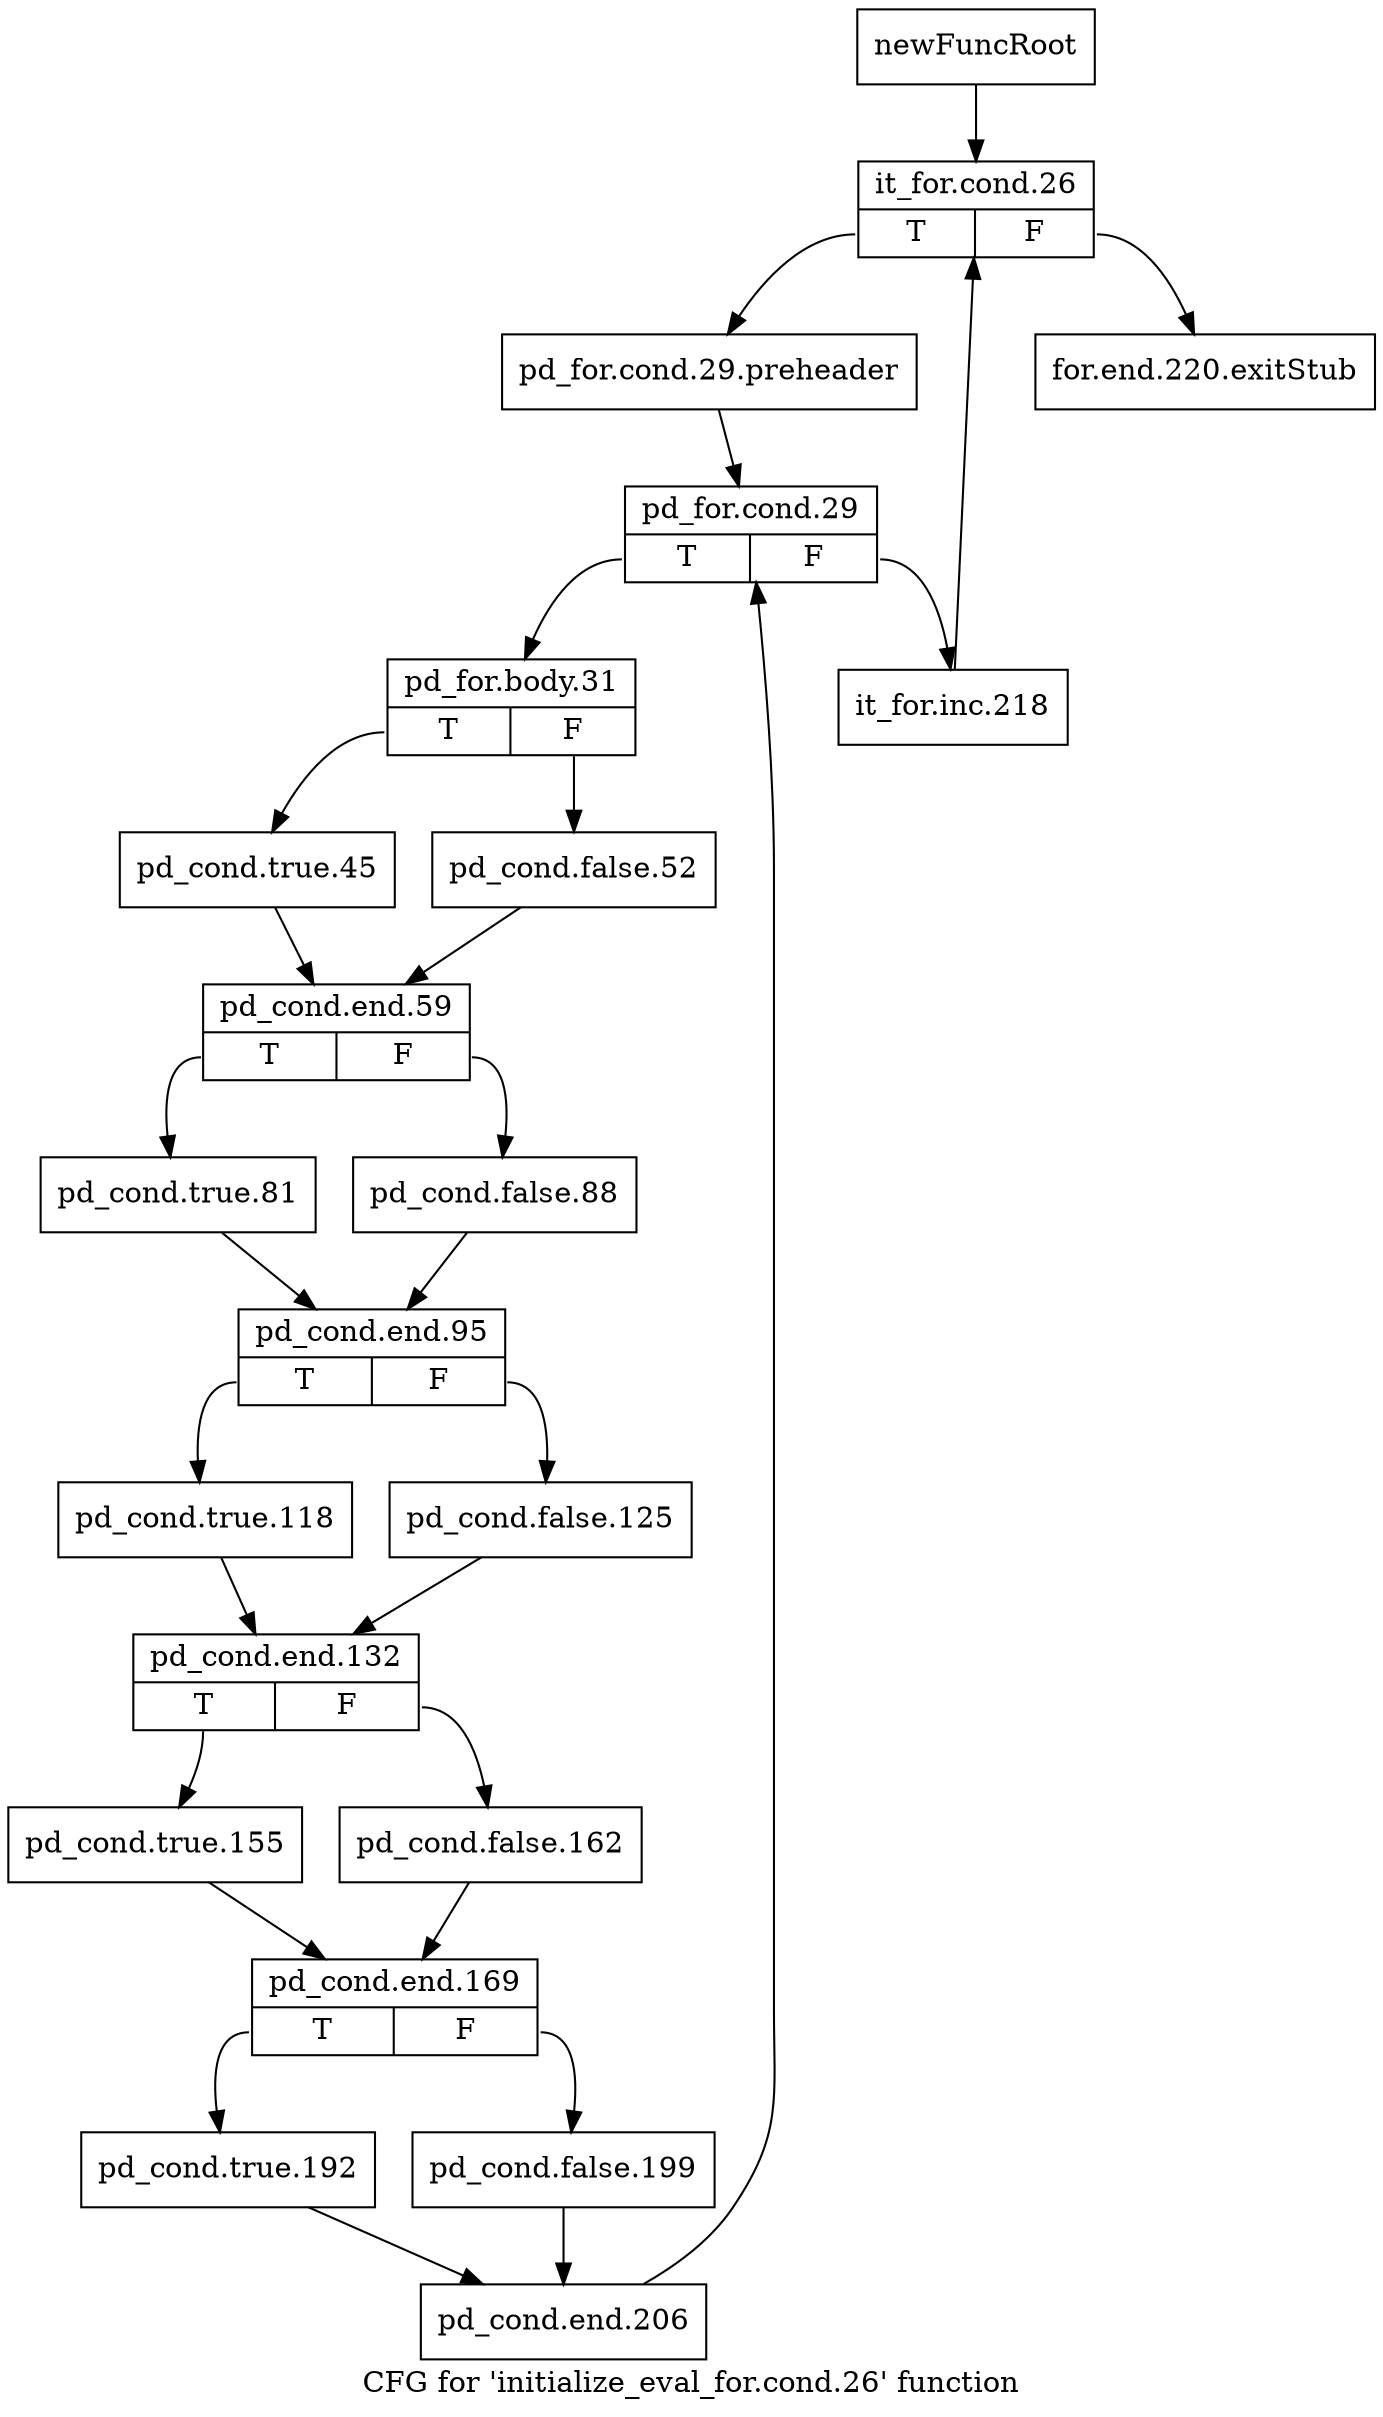digraph "CFG for 'initialize_eval_for.cond.26' function" {
	label="CFG for 'initialize_eval_for.cond.26' function";

	Node0xfbfb70 [shape=record,label="{newFuncRoot}"];
	Node0xfbfb70 -> Node0xfc0070;
	Node0xfbfbc0 [shape=record,label="{for.end.220.exitStub}"];
	Node0xfc0070 [shape=record,label="{it_for.cond.26|{<s0>T|<s1>F}}"];
	Node0xfc0070:s0 -> Node0xfc00c0;
	Node0xfc0070:s1 -> Node0xfbfbc0;
	Node0xfc00c0 [shape=record,label="{pd_for.cond.29.preheader}"];
	Node0xfc00c0 -> Node0xfc0110;
	Node0xfc0110 [shape=record,label="{pd_for.cond.29|{<s0>T|<s1>F}}"];
	Node0xfc0110:s0 -> Node0xfc01b0;
	Node0xfc0110:s1 -> Node0xfc0160;
	Node0xfc0160 [shape=record,label="{it_for.inc.218}"];
	Node0xfc0160 -> Node0xfc0070;
	Node0xfc01b0 [shape=record,label="{pd_for.body.31|{<s0>T|<s1>F}}"];
	Node0xfc01b0:s0 -> Node0xfc0250;
	Node0xfc01b0:s1 -> Node0xfc0200;
	Node0xfc0200 [shape=record,label="{pd_cond.false.52}"];
	Node0xfc0200 -> Node0xfc02a0;
	Node0xfc0250 [shape=record,label="{pd_cond.true.45}"];
	Node0xfc0250 -> Node0xfc02a0;
	Node0xfc02a0 [shape=record,label="{pd_cond.end.59|{<s0>T|<s1>F}}"];
	Node0xfc02a0:s0 -> Node0xfc0340;
	Node0xfc02a0:s1 -> Node0xfc02f0;
	Node0xfc02f0 [shape=record,label="{pd_cond.false.88}"];
	Node0xfc02f0 -> Node0xfc0390;
	Node0xfc0340 [shape=record,label="{pd_cond.true.81}"];
	Node0xfc0340 -> Node0xfc0390;
	Node0xfc0390 [shape=record,label="{pd_cond.end.95|{<s0>T|<s1>F}}"];
	Node0xfc0390:s0 -> Node0xfc0430;
	Node0xfc0390:s1 -> Node0xfc03e0;
	Node0xfc03e0 [shape=record,label="{pd_cond.false.125}"];
	Node0xfc03e0 -> Node0xfc0480;
	Node0xfc0430 [shape=record,label="{pd_cond.true.118}"];
	Node0xfc0430 -> Node0xfc0480;
	Node0xfc0480 [shape=record,label="{pd_cond.end.132|{<s0>T|<s1>F}}"];
	Node0xfc0480:s0 -> Node0xfc0520;
	Node0xfc0480:s1 -> Node0xfc04d0;
	Node0xfc04d0 [shape=record,label="{pd_cond.false.162}"];
	Node0xfc04d0 -> Node0xfc0570;
	Node0xfc0520 [shape=record,label="{pd_cond.true.155}"];
	Node0xfc0520 -> Node0xfc0570;
	Node0xfc0570 [shape=record,label="{pd_cond.end.169|{<s0>T|<s1>F}}"];
	Node0xfc0570:s0 -> Node0xfc0610;
	Node0xfc0570:s1 -> Node0xfc05c0;
	Node0xfc05c0 [shape=record,label="{pd_cond.false.199}"];
	Node0xfc05c0 -> Node0xfc0660;
	Node0xfc0610 [shape=record,label="{pd_cond.true.192}"];
	Node0xfc0610 -> Node0xfc0660;
	Node0xfc0660 [shape=record,label="{pd_cond.end.206}"];
	Node0xfc0660 -> Node0xfc0110;
}
